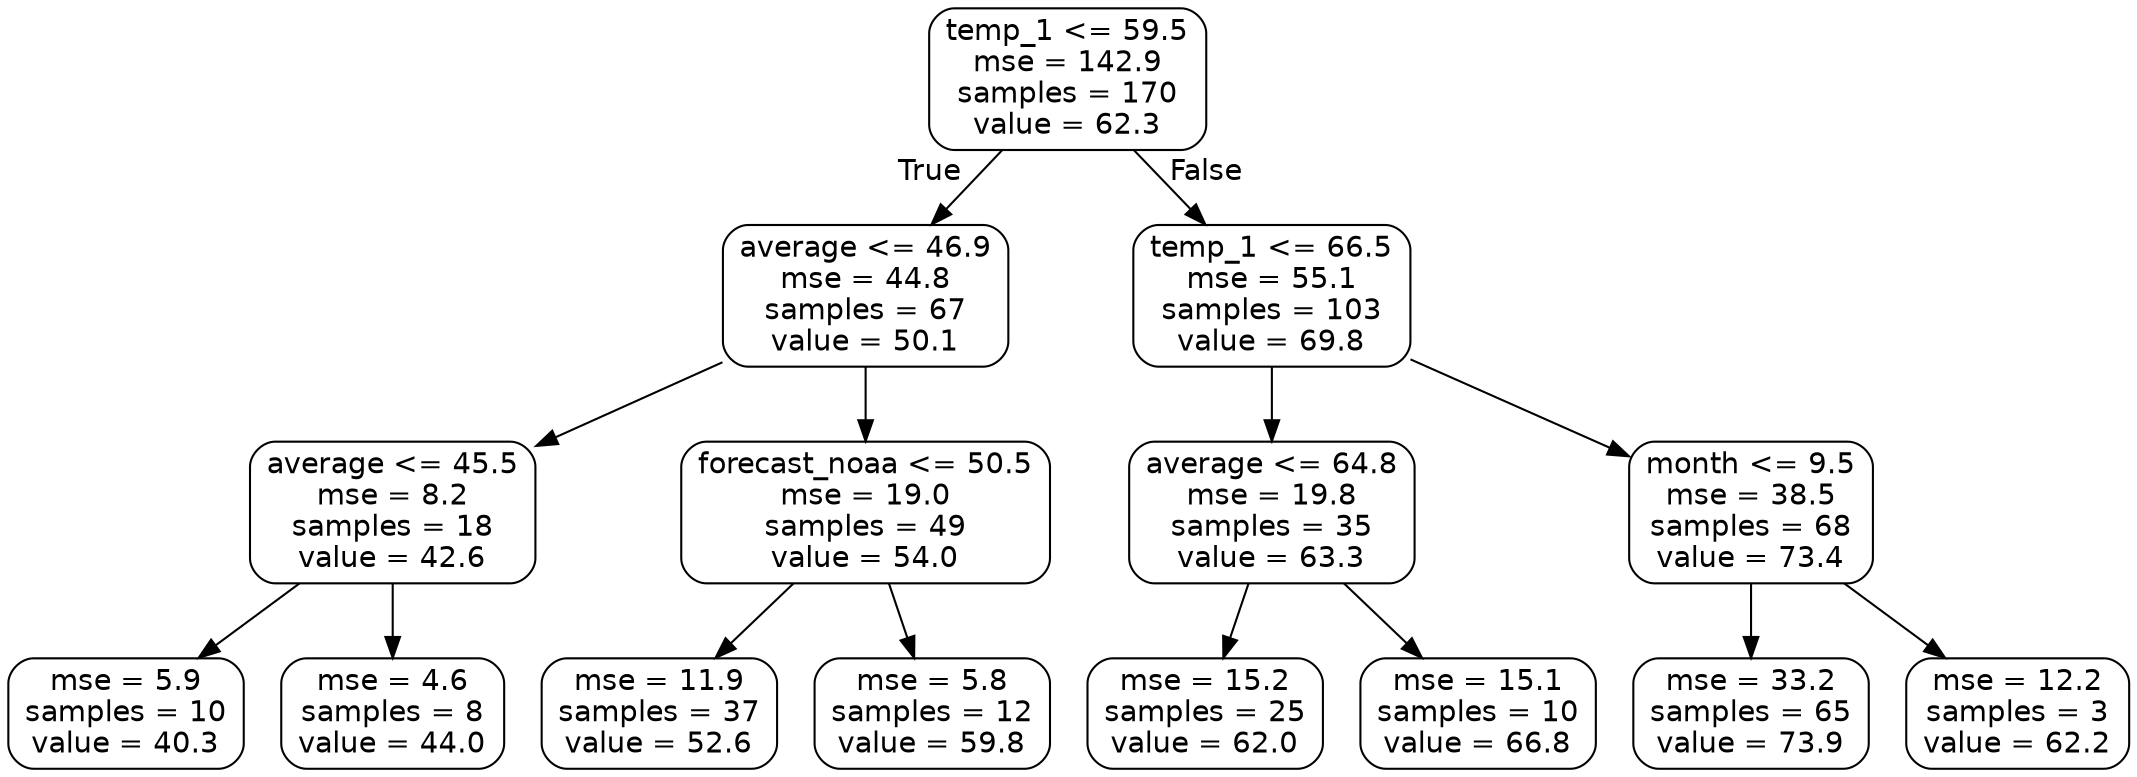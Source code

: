 digraph Tree {
node [shape=box, style="rounded", color="black", fontname=helvetica] ;
edge [fontname=helvetica] ;
0 [label="temp_1 <= 59.5\nmse = 142.9\nsamples = 170\nvalue = 62.3"] ;
1 [label="average <= 46.9\nmse = 44.8\nsamples = 67\nvalue = 50.1"] ;
0 -> 1 [labeldistance=2.5, labelangle=45, headlabel="True"] ;
2 [label="average <= 45.5\nmse = 8.2\nsamples = 18\nvalue = 42.6"] ;
1 -> 2 ;
3 [label="mse = 5.9\nsamples = 10\nvalue = 40.3"] ;
2 -> 3 ;
4 [label="mse = 4.6\nsamples = 8\nvalue = 44.0"] ;
2 -> 4 ;
5 [label="forecast_noaa <= 50.5\nmse = 19.0\nsamples = 49\nvalue = 54.0"] ;
1 -> 5 ;
6 [label="mse = 11.9\nsamples = 37\nvalue = 52.6"] ;
5 -> 6 ;
7 [label="mse = 5.8\nsamples = 12\nvalue = 59.8"] ;
5 -> 7 ;
8 [label="temp_1 <= 66.5\nmse = 55.1\nsamples = 103\nvalue = 69.8"] ;
0 -> 8 [labeldistance=2.5, labelangle=-45, headlabel="False"] ;
9 [label="average <= 64.8\nmse = 19.8\nsamples = 35\nvalue = 63.3"] ;
8 -> 9 ;
10 [label="mse = 15.2\nsamples = 25\nvalue = 62.0"] ;
9 -> 10 ;
11 [label="mse = 15.1\nsamples = 10\nvalue = 66.8"] ;
9 -> 11 ;
12 [label="month <= 9.5\nmse = 38.5\nsamples = 68\nvalue = 73.4"] ;
8 -> 12 ;
13 [label="mse = 33.2\nsamples = 65\nvalue = 73.9"] ;
12 -> 13 ;
14 [label="mse = 12.2\nsamples = 3\nvalue = 62.2"] ;
12 -> 14 ;
}